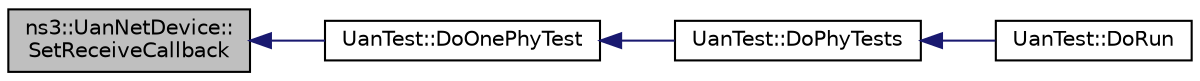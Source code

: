 digraph "ns3::UanNetDevice::SetReceiveCallback"
{
  edge [fontname="Helvetica",fontsize="10",labelfontname="Helvetica",labelfontsize="10"];
  node [fontname="Helvetica",fontsize="10",shape=record];
  rankdir="LR";
  Node1 [label="ns3::UanNetDevice::\lSetReceiveCallback",height=0.2,width=0.4,color="black", fillcolor="grey75", style="filled", fontcolor="black"];
  Node1 -> Node2 [dir="back",color="midnightblue",fontsize="10",style="solid"];
  Node2 [label="UanTest::DoOnePhyTest",height=0.2,width=0.4,color="black", fillcolor="white", style="filled",URL="$de/df2/classUanTest.html#a006331b086a052683abed216dc67dd8d"];
  Node2 -> Node3 [dir="back",color="midnightblue",fontsize="10",style="solid"];
  Node3 [label="UanTest::DoPhyTests",height=0.2,width=0.4,color="black", fillcolor="white", style="filled",URL="$de/df2/classUanTest.html#af3bcfdc5efa92b7be46d78edf9f05931"];
  Node3 -> Node4 [dir="back",color="midnightblue",fontsize="10",style="solid"];
  Node4 [label="UanTest::DoRun",height=0.2,width=0.4,color="black", fillcolor="white", style="filled",URL="$de/df2/classUanTest.html#a10e0eae23696e9000dbea6e3d9a1f0ba",tooltip="Implementation to actually run this TestCase. "];
}
